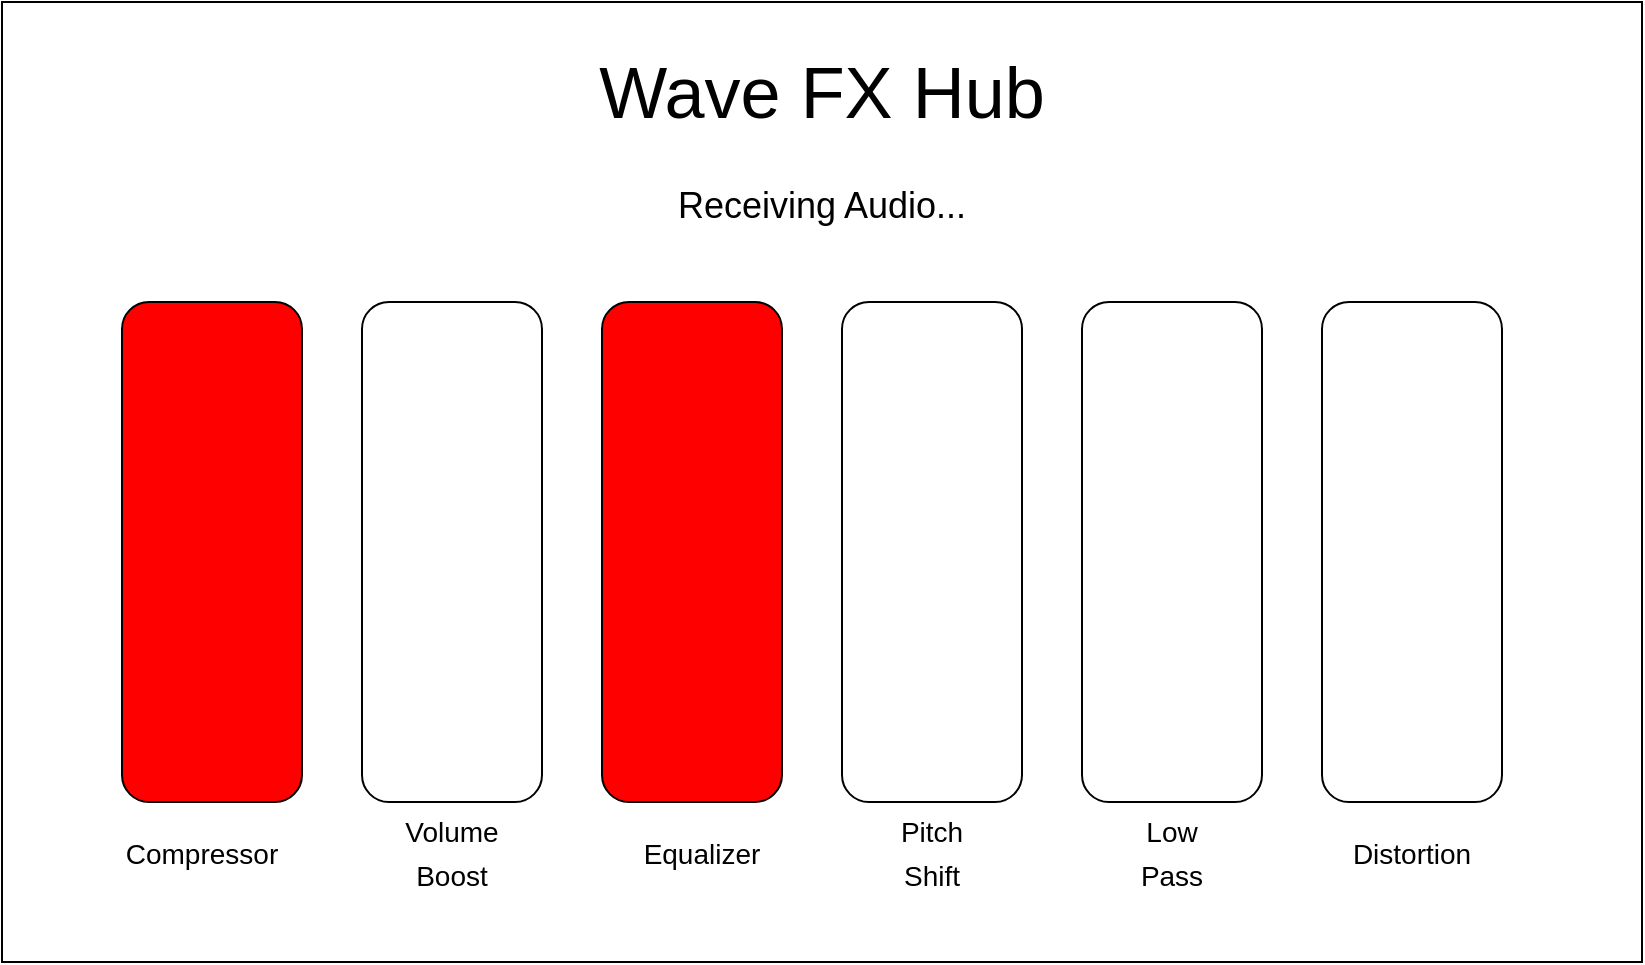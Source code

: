<mxfile>
    <diagram id="yY-ODs49Y18NKHGT9YbC" name="Page-1">
        <mxGraphModel dx="1196" dy="586" grid="1" gridSize="10" guides="1" tooltips="1" connect="1" arrows="1" fold="1" page="1" pageScale="1" pageWidth="1169" pageHeight="827" math="0" shadow="0">
            <root>
                <mxCell id="0"/>
                <mxCell id="1" parent="0"/>
                <mxCell id="3" value="" style="rounded=0;whiteSpace=wrap;html=1;movable=0;resizable=0;rotatable=0;deletable=0;editable=0;connectable=0;" vertex="1" parent="1">
                    <mxGeometry x="140" y="190" width="820" height="480" as="geometry"/>
                </mxCell>
                <mxCell id="4" value="&lt;font style=&quot;font-size: 36px;&quot;&gt;Wave FX Hub&lt;/font&gt;" style="text;strokeColor=none;align=center;fillColor=none;html=1;verticalAlign=middle;whiteSpace=wrap;rounded=0;" vertex="1" parent="1">
                    <mxGeometry x="270" y="220" width="560" height="30" as="geometry"/>
                </mxCell>
                <mxCell id="5" value="" style="rounded=1;whiteSpace=wrap;html=1;fontSize=36;rotation=0;fillColor=#FF0000;" vertex="1" parent="1">
                    <mxGeometry x="200" y="340" width="90" height="250" as="geometry"/>
                </mxCell>
                <mxCell id="6" value="&lt;span style=&quot;font-size: 18px;&quot;&gt;Receiving Audio...&lt;/span&gt;" style="text;html=1;strokeColor=none;fillColor=none;align=center;verticalAlign=middle;whiteSpace=wrap;rounded=0;fontSize=36;" vertex="1" parent="1">
                    <mxGeometry x="450" y="270" width="200" height="30" as="geometry"/>
                </mxCell>
                <mxCell id="13" value="" style="rounded=1;whiteSpace=wrap;html=1;fontSize=36;rotation=0;" vertex="1" parent="1">
                    <mxGeometry x="320" y="340" width="90" height="250" as="geometry"/>
                </mxCell>
                <mxCell id="14" value="" style="rounded=1;whiteSpace=wrap;html=1;fontSize=36;rotation=0;fillColor=#FF0000;" vertex="1" parent="1">
                    <mxGeometry x="440" y="340" width="90" height="250" as="geometry"/>
                </mxCell>
                <mxCell id="15" value="" style="rounded=1;whiteSpace=wrap;html=1;fontSize=36;rotation=0;" vertex="1" parent="1">
                    <mxGeometry x="560" y="340" width="90" height="250" as="geometry"/>
                </mxCell>
                <mxCell id="16" value="" style="rounded=1;whiteSpace=wrap;html=1;fontSize=36;rotation=0;" vertex="1" parent="1">
                    <mxGeometry x="680" y="340" width="90" height="250" as="geometry"/>
                </mxCell>
                <mxCell id="17" value="" style="rounded=1;whiteSpace=wrap;html=1;fontSize=36;rotation=0;" vertex="1" parent="1">
                    <mxGeometry x="800" y="340" width="90" height="250" as="geometry"/>
                </mxCell>
                <mxCell id="18" value="&lt;font style=&quot;font-size: 14px;&quot;&gt;Compressor&lt;/font&gt;" style="text;html=1;strokeColor=none;fillColor=none;align=center;verticalAlign=middle;whiteSpace=wrap;rounded=0;fontSize=18;" vertex="1" parent="1">
                    <mxGeometry x="210" y="600" width="60" height="30" as="geometry"/>
                </mxCell>
                <mxCell id="19" value="&lt;font style=&quot;font-size: 14px;&quot;&gt;Volume Boost&lt;/font&gt;" style="text;html=1;strokeColor=none;fillColor=none;align=center;verticalAlign=middle;whiteSpace=wrap;rounded=0;fontSize=18;" vertex="1" parent="1">
                    <mxGeometry x="335" y="600" width="60" height="30" as="geometry"/>
                </mxCell>
                <mxCell id="20" value="&lt;font style=&quot;font-size: 14px;&quot;&gt;Equalizer&lt;/font&gt;" style="text;html=1;strokeColor=none;fillColor=none;align=center;verticalAlign=middle;whiteSpace=wrap;rounded=0;fontSize=18;" vertex="1" parent="1">
                    <mxGeometry x="460" y="600" width="60" height="30" as="geometry"/>
                </mxCell>
                <mxCell id="21" value="&lt;font style=&quot;font-size: 14px;&quot;&gt;Pitch Shift&lt;/font&gt;" style="text;html=1;strokeColor=none;fillColor=none;align=center;verticalAlign=middle;whiteSpace=wrap;rounded=0;fontSize=18;" vertex="1" parent="1">
                    <mxGeometry x="575" y="600" width="60" height="30" as="geometry"/>
                </mxCell>
                <mxCell id="22" value="&lt;font style=&quot;font-size: 14px;&quot;&gt;Low Pass&lt;/font&gt;" style="text;html=1;strokeColor=none;fillColor=none;align=center;verticalAlign=middle;whiteSpace=wrap;rounded=0;fontSize=18;" vertex="1" parent="1">
                    <mxGeometry x="695" y="600" width="60" height="30" as="geometry"/>
                </mxCell>
                <mxCell id="23" value="&lt;font style=&quot;font-size: 14px;&quot;&gt;Distortion&lt;/font&gt;" style="text;html=1;strokeColor=none;fillColor=none;align=center;verticalAlign=middle;whiteSpace=wrap;rounded=0;fontSize=18;" vertex="1" parent="1">
                    <mxGeometry x="815" y="600" width="60" height="30" as="geometry"/>
                </mxCell>
            </root>
        </mxGraphModel>
    </diagram>
</mxfile>